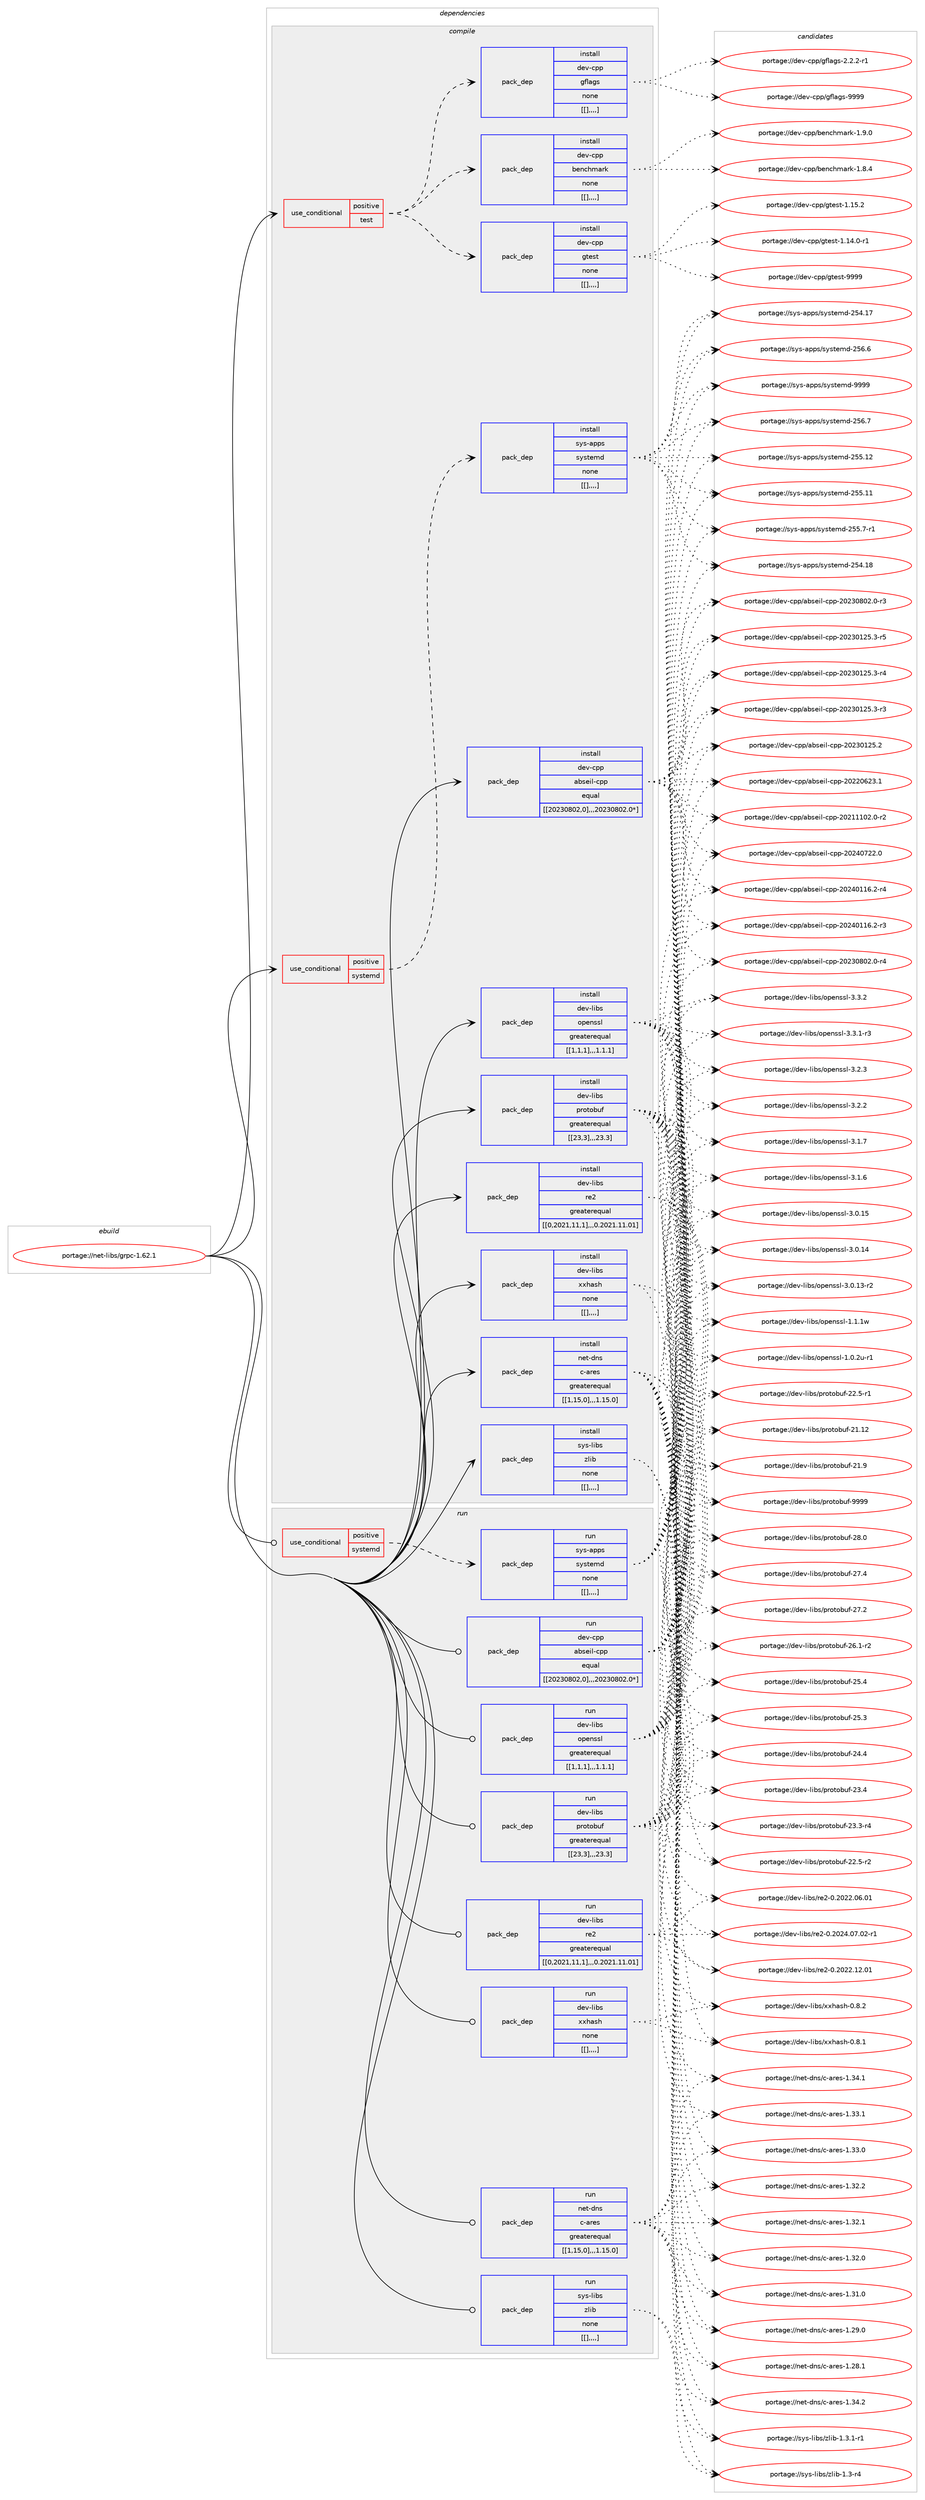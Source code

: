 digraph prolog {

# *************
# Graph options
# *************

newrank=true;
concentrate=true;
compound=true;
graph [rankdir=LR,fontname=Helvetica,fontsize=10,ranksep=1.5];#, ranksep=2.5, nodesep=0.2];
edge  [arrowhead=vee];
node  [fontname=Helvetica,fontsize=10];

# **********
# The ebuild
# **********

subgraph cluster_leftcol {
color=gray;
label=<<i>ebuild</i>>;
id [label="portage://net-libs/grpc-1.62.1", color=red, width=4, href="../net-libs/grpc-1.62.1.svg"];
}

# ****************
# The dependencies
# ****************

subgraph cluster_midcol {
color=gray;
label=<<i>dependencies</i>>;
subgraph cluster_compile {
fillcolor="#eeeeee";
style=filled;
label=<<i>compile</i>>;
subgraph cond100051 {
dependency382030 [label=<<TABLE BORDER="0" CELLBORDER="1" CELLSPACING="0" CELLPADDING="4"><TR><TD ROWSPAN="3" CELLPADDING="10">use_conditional</TD></TR><TR><TD>positive</TD></TR><TR><TD>systemd</TD></TR></TABLE>>, shape=none, color=red];
subgraph pack279031 {
dependency382044 [label=<<TABLE BORDER="0" CELLBORDER="1" CELLSPACING="0" CELLPADDING="4" WIDTH="220"><TR><TD ROWSPAN="6" CELLPADDING="30">pack_dep</TD></TR><TR><TD WIDTH="110">install</TD></TR><TR><TD>sys-apps</TD></TR><TR><TD>systemd</TD></TR><TR><TD>none</TD></TR><TR><TD>[[],,,,]</TD></TR></TABLE>>, shape=none, color=blue];
}
dependency382030:e -> dependency382044:w [weight=20,style="dashed",arrowhead="vee"];
}
id:e -> dependency382030:w [weight=20,style="solid",arrowhead="vee"];
subgraph cond100077 {
dependency382102 [label=<<TABLE BORDER="0" CELLBORDER="1" CELLSPACING="0" CELLPADDING="4"><TR><TD ROWSPAN="3" CELLPADDING="10">use_conditional</TD></TR><TR><TD>positive</TD></TR><TR><TD>test</TD></TR></TABLE>>, shape=none, color=red];
subgraph pack279079 {
dependency382118 [label=<<TABLE BORDER="0" CELLBORDER="1" CELLSPACING="0" CELLPADDING="4" WIDTH="220"><TR><TD ROWSPAN="6" CELLPADDING="30">pack_dep</TD></TR><TR><TD WIDTH="110">install</TD></TR><TR><TD>dev-cpp</TD></TR><TR><TD>benchmark</TD></TR><TR><TD>none</TD></TR><TR><TD>[[],,,,]</TD></TR></TABLE>>, shape=none, color=blue];
}
dependency382102:e -> dependency382118:w [weight=20,style="dashed",arrowhead="vee"];
subgraph pack279088 {
dependency382133 [label=<<TABLE BORDER="0" CELLBORDER="1" CELLSPACING="0" CELLPADDING="4" WIDTH="220"><TR><TD ROWSPAN="6" CELLPADDING="30">pack_dep</TD></TR><TR><TD WIDTH="110">install</TD></TR><TR><TD>dev-cpp</TD></TR><TR><TD>gflags</TD></TR><TR><TD>none</TD></TR><TR><TD>[[],,,,]</TD></TR></TABLE>>, shape=none, color=blue];
}
dependency382102:e -> dependency382133:w [weight=20,style="dashed",arrowhead="vee"];
subgraph pack279101 {
dependency382138 [label=<<TABLE BORDER="0" CELLBORDER="1" CELLSPACING="0" CELLPADDING="4" WIDTH="220"><TR><TD ROWSPAN="6" CELLPADDING="30">pack_dep</TD></TR><TR><TD WIDTH="110">install</TD></TR><TR><TD>dev-cpp</TD></TR><TR><TD>gtest</TD></TR><TR><TD>none</TD></TR><TR><TD>[[],,,,]</TD></TR></TABLE>>, shape=none, color=blue];
}
dependency382102:e -> dependency382138:w [weight=20,style="dashed",arrowhead="vee"];
}
id:e -> dependency382102:w [weight=20,style="solid",arrowhead="vee"];
subgraph pack279152 {
dependency382228 [label=<<TABLE BORDER="0" CELLBORDER="1" CELLSPACING="0" CELLPADDING="4" WIDTH="220"><TR><TD ROWSPAN="6" CELLPADDING="30">pack_dep</TD></TR><TR><TD WIDTH="110">install</TD></TR><TR><TD>dev-cpp</TD></TR><TR><TD>abseil-cpp</TD></TR><TR><TD>equal</TD></TR><TR><TD>[[20230802,0],,,20230802.0*]</TD></TR></TABLE>>, shape=none, color=blue];
}
id:e -> dependency382228:w [weight=20,style="solid",arrowhead="vee"];
subgraph pack279169 {
dependency382258 [label=<<TABLE BORDER="0" CELLBORDER="1" CELLSPACING="0" CELLPADDING="4" WIDTH="220"><TR><TD ROWSPAN="6" CELLPADDING="30">pack_dep</TD></TR><TR><TD WIDTH="110">install</TD></TR><TR><TD>dev-libs</TD></TR><TR><TD>openssl</TD></TR><TR><TD>greaterequal</TD></TR><TR><TD>[[1,1,1],,,1.1.1]</TD></TR></TABLE>>, shape=none, color=blue];
}
id:e -> dependency382258:w [weight=20,style="solid",arrowhead="vee"];
subgraph pack279206 {
dependency382275 [label=<<TABLE BORDER="0" CELLBORDER="1" CELLSPACING="0" CELLPADDING="4" WIDTH="220"><TR><TD ROWSPAN="6" CELLPADDING="30">pack_dep</TD></TR><TR><TD WIDTH="110">install</TD></TR><TR><TD>dev-libs</TD></TR><TR><TD>protobuf</TD></TR><TR><TD>greaterequal</TD></TR><TR><TD>[[23,3],,,23.3]</TD></TR></TABLE>>, shape=none, color=blue];
}
id:e -> dependency382275:w [weight=20,style="solid",arrowhead="vee"];
subgraph pack279218 {
dependency382314 [label=<<TABLE BORDER="0" CELLBORDER="1" CELLSPACING="0" CELLPADDING="4" WIDTH="220"><TR><TD ROWSPAN="6" CELLPADDING="30">pack_dep</TD></TR><TR><TD WIDTH="110">install</TD></TR><TR><TD>dev-libs</TD></TR><TR><TD>re2</TD></TR><TR><TD>greaterequal</TD></TR><TR><TD>[[0,2021,11,1],,,0.2021.11.01]</TD></TR></TABLE>>, shape=none, color=blue];
}
id:e -> dependency382314:w [weight=20,style="solid",arrowhead="vee"];
subgraph pack279248 {
dependency382351 [label=<<TABLE BORDER="0" CELLBORDER="1" CELLSPACING="0" CELLPADDING="4" WIDTH="220"><TR><TD ROWSPAN="6" CELLPADDING="30">pack_dep</TD></TR><TR><TD WIDTH="110">install</TD></TR><TR><TD>dev-libs</TD></TR><TR><TD>xxhash</TD></TR><TR><TD>none</TD></TR><TR><TD>[[],,,,]</TD></TR></TABLE>>, shape=none, color=blue];
}
id:e -> dependency382351:w [weight=20,style="solid",arrowhead="vee"];
subgraph pack279261 {
dependency382354 [label=<<TABLE BORDER="0" CELLBORDER="1" CELLSPACING="0" CELLPADDING="4" WIDTH="220"><TR><TD ROWSPAN="6" CELLPADDING="30">pack_dep</TD></TR><TR><TD WIDTH="110">install</TD></TR><TR><TD>net-dns</TD></TR><TR><TD>c-ares</TD></TR><TR><TD>greaterequal</TD></TR><TR><TD>[[1,15,0],,,1.15.0]</TD></TR></TABLE>>, shape=none, color=blue];
}
id:e -> dependency382354:w [weight=20,style="solid",arrowhead="vee"];
subgraph pack279274 {
dependency382392 [label=<<TABLE BORDER="0" CELLBORDER="1" CELLSPACING="0" CELLPADDING="4" WIDTH="220"><TR><TD ROWSPAN="6" CELLPADDING="30">pack_dep</TD></TR><TR><TD WIDTH="110">install</TD></TR><TR><TD>sys-libs</TD></TR><TR><TD>zlib</TD></TR><TR><TD>none</TD></TR><TR><TD>[[],,,,]</TD></TR></TABLE>>, shape=none, color=blue];
}
id:e -> dependency382392:w [weight=20,style="solid",arrowhead="vee"];
}
subgraph cluster_compileandrun {
fillcolor="#eeeeee";
style=filled;
label=<<i>compile and run</i>>;
}
subgraph cluster_run {
fillcolor="#eeeeee";
style=filled;
label=<<i>run</i>>;
subgraph cond100184 {
dependency382447 [label=<<TABLE BORDER="0" CELLBORDER="1" CELLSPACING="0" CELLPADDING="4"><TR><TD ROWSPAN="3" CELLPADDING="10">use_conditional</TD></TR><TR><TD>positive</TD></TR><TR><TD>systemd</TD></TR></TABLE>>, shape=none, color=red];
subgraph pack279339 {
dependency382481 [label=<<TABLE BORDER="0" CELLBORDER="1" CELLSPACING="0" CELLPADDING="4" WIDTH="220"><TR><TD ROWSPAN="6" CELLPADDING="30">pack_dep</TD></TR><TR><TD WIDTH="110">run</TD></TR><TR><TD>sys-apps</TD></TR><TR><TD>systemd</TD></TR><TR><TD>none</TD></TR><TR><TD>[[],,,,]</TD></TR></TABLE>>, shape=none, color=blue];
}
dependency382447:e -> dependency382481:w [weight=20,style="dashed",arrowhead="vee"];
}
id:e -> dependency382447:w [weight=20,style="solid",arrowhead="odot"];
subgraph pack279379 {
dependency382515 [label=<<TABLE BORDER="0" CELLBORDER="1" CELLSPACING="0" CELLPADDING="4" WIDTH="220"><TR><TD ROWSPAN="6" CELLPADDING="30">pack_dep</TD></TR><TR><TD WIDTH="110">run</TD></TR><TR><TD>dev-cpp</TD></TR><TR><TD>abseil-cpp</TD></TR><TR><TD>equal</TD></TR><TR><TD>[[20230802,0],,,20230802.0*]</TD></TR></TABLE>>, shape=none, color=blue];
}
id:e -> dependency382515:w [weight=20,style="solid",arrowhead="odot"];
subgraph pack279431 {
dependency382617 [label=<<TABLE BORDER="0" CELLBORDER="1" CELLSPACING="0" CELLPADDING="4" WIDTH="220"><TR><TD ROWSPAN="6" CELLPADDING="30">pack_dep</TD></TR><TR><TD WIDTH="110">run</TD></TR><TR><TD>dev-libs</TD></TR><TR><TD>openssl</TD></TR><TR><TD>greaterequal</TD></TR><TR><TD>[[1,1,1],,,1.1.1]</TD></TR></TABLE>>, shape=none, color=blue];
}
id:e -> dependency382617:w [weight=20,style="solid",arrowhead="odot"];
subgraph pack279465 {
dependency382649 [label=<<TABLE BORDER="0" CELLBORDER="1" CELLSPACING="0" CELLPADDING="4" WIDTH="220"><TR><TD ROWSPAN="6" CELLPADDING="30">pack_dep</TD></TR><TR><TD WIDTH="110">run</TD></TR><TR><TD>dev-libs</TD></TR><TR><TD>protobuf</TD></TR><TR><TD>greaterequal</TD></TR><TR><TD>[[23,3],,,23.3]</TD></TR></TABLE>>, shape=none, color=blue];
}
id:e -> dependency382649:w [weight=20,style="solid",arrowhead="odot"];
subgraph pack279483 {
dependency382685 [label=<<TABLE BORDER="0" CELLBORDER="1" CELLSPACING="0" CELLPADDING="4" WIDTH="220"><TR><TD ROWSPAN="6" CELLPADDING="30">pack_dep</TD></TR><TR><TD WIDTH="110">run</TD></TR><TR><TD>dev-libs</TD></TR><TR><TD>re2</TD></TR><TR><TD>greaterequal</TD></TR><TR><TD>[[0,2021,11,1],,,0.2021.11.01]</TD></TR></TABLE>>, shape=none, color=blue];
}
id:e -> dependency382685:w [weight=20,style="solid",arrowhead="odot"];
subgraph pack279510 {
dependency382732 [label=<<TABLE BORDER="0" CELLBORDER="1" CELLSPACING="0" CELLPADDING="4" WIDTH="220"><TR><TD ROWSPAN="6" CELLPADDING="30">pack_dep</TD></TR><TR><TD WIDTH="110">run</TD></TR><TR><TD>dev-libs</TD></TR><TR><TD>xxhash</TD></TR><TR><TD>none</TD></TR><TR><TD>[[],,,,]</TD></TR></TABLE>>, shape=none, color=blue];
}
id:e -> dependency382732:w [weight=20,style="solid",arrowhead="odot"];
subgraph pack279521 {
dependency382736 [label=<<TABLE BORDER="0" CELLBORDER="1" CELLSPACING="0" CELLPADDING="4" WIDTH="220"><TR><TD ROWSPAN="6" CELLPADDING="30">pack_dep</TD></TR><TR><TD WIDTH="110">run</TD></TR><TR><TD>net-dns</TD></TR><TR><TD>c-ares</TD></TR><TR><TD>greaterequal</TD></TR><TR><TD>[[1,15,0],,,1.15.0]</TD></TR></TABLE>>, shape=none, color=blue];
}
id:e -> dependency382736:w [weight=20,style="solid",arrowhead="odot"];
subgraph pack279524 {
dependency382750 [label=<<TABLE BORDER="0" CELLBORDER="1" CELLSPACING="0" CELLPADDING="4" WIDTH="220"><TR><TD ROWSPAN="6" CELLPADDING="30">pack_dep</TD></TR><TR><TD WIDTH="110">run</TD></TR><TR><TD>sys-libs</TD></TR><TR><TD>zlib</TD></TR><TR><TD>none</TD></TR><TR><TD>[[],,,,]</TD></TR></TABLE>>, shape=none, color=blue];
}
id:e -> dependency382750:w [weight=20,style="solid",arrowhead="odot"];
}
}

# **************
# The candidates
# **************

subgraph cluster_choices {
rank=same;
color=gray;
label=<<i>candidates</i>>;

subgraph choice278276 {
color=black;
nodesep=1;
choice1151211154597112112115471151211151161011091004557575757 [label="portage://sys-apps/systemd-9999", color=red, width=4,href="../sys-apps/systemd-9999.svg"];
choice115121115459711211211547115121115116101109100455053544655 [label="portage://sys-apps/systemd-256.7", color=red, width=4,href="../sys-apps/systemd-256.7.svg"];
choice115121115459711211211547115121115116101109100455053544654 [label="portage://sys-apps/systemd-256.6", color=red, width=4,href="../sys-apps/systemd-256.6.svg"];
choice11512111545971121121154711512111511610110910045505353464950 [label="portage://sys-apps/systemd-255.12", color=red, width=4,href="../sys-apps/systemd-255.12.svg"];
choice11512111545971121121154711512111511610110910045505353464949 [label="portage://sys-apps/systemd-255.11", color=red, width=4,href="../sys-apps/systemd-255.11.svg"];
choice1151211154597112112115471151211151161011091004550535346554511449 [label="portage://sys-apps/systemd-255.7-r1", color=red, width=4,href="../sys-apps/systemd-255.7-r1.svg"];
choice11512111545971121121154711512111511610110910045505352464956 [label="portage://sys-apps/systemd-254.18", color=red, width=4,href="../sys-apps/systemd-254.18.svg"];
choice11512111545971121121154711512111511610110910045505352464955 [label="portage://sys-apps/systemd-254.17", color=red, width=4,href="../sys-apps/systemd-254.17.svg"];
dependency382044:e -> choice1151211154597112112115471151211151161011091004557575757:w [style=dotted,weight="100"];
dependency382044:e -> choice115121115459711211211547115121115116101109100455053544655:w [style=dotted,weight="100"];
dependency382044:e -> choice115121115459711211211547115121115116101109100455053544654:w [style=dotted,weight="100"];
dependency382044:e -> choice11512111545971121121154711512111511610110910045505353464950:w [style=dotted,weight="100"];
dependency382044:e -> choice11512111545971121121154711512111511610110910045505353464949:w [style=dotted,weight="100"];
dependency382044:e -> choice1151211154597112112115471151211151161011091004550535346554511449:w [style=dotted,weight="100"];
dependency382044:e -> choice11512111545971121121154711512111511610110910045505352464956:w [style=dotted,weight="100"];
dependency382044:e -> choice11512111545971121121154711512111511610110910045505352464955:w [style=dotted,weight="100"];
}
subgraph choice278289 {
color=black;
nodesep=1;
choice100101118459911211247981011109910410997114107454946574648 [label="portage://dev-cpp/benchmark-1.9.0", color=red, width=4,href="../dev-cpp/benchmark-1.9.0.svg"];
choice100101118459911211247981011109910410997114107454946564652 [label="portage://dev-cpp/benchmark-1.8.4", color=red, width=4,href="../dev-cpp/benchmark-1.8.4.svg"];
dependency382118:e -> choice100101118459911211247981011109910410997114107454946574648:w [style=dotted,weight="100"];
dependency382118:e -> choice100101118459911211247981011109910410997114107454946564652:w [style=dotted,weight="100"];
}
subgraph choice278346 {
color=black;
nodesep=1;
choice100101118459911211247103102108971031154557575757 [label="portage://dev-cpp/gflags-9999", color=red, width=4,href="../dev-cpp/gflags-9999.svg"];
choice100101118459911211247103102108971031154550465046504511449 [label="portage://dev-cpp/gflags-2.2.2-r1", color=red, width=4,href="../dev-cpp/gflags-2.2.2-r1.svg"];
dependency382133:e -> choice100101118459911211247103102108971031154557575757:w [style=dotted,weight="100"];
dependency382133:e -> choice100101118459911211247103102108971031154550465046504511449:w [style=dotted,weight="100"];
}
subgraph choice278365 {
color=black;
nodesep=1;
choice1001011184599112112471031161011151164557575757 [label="portage://dev-cpp/gtest-9999", color=red, width=4,href="../dev-cpp/gtest-9999.svg"];
choice10010111845991121124710311610111511645494649534650 [label="portage://dev-cpp/gtest-1.15.2", color=red, width=4,href="../dev-cpp/gtest-1.15.2.svg"];
choice100101118459911211247103116101115116454946495246484511449 [label="portage://dev-cpp/gtest-1.14.0-r1", color=red, width=4,href="../dev-cpp/gtest-1.14.0-r1.svg"];
dependency382138:e -> choice1001011184599112112471031161011151164557575757:w [style=dotted,weight="100"];
dependency382138:e -> choice10010111845991121124710311610111511645494649534650:w [style=dotted,weight="100"];
dependency382138:e -> choice100101118459911211247103116101115116454946495246484511449:w [style=dotted,weight="100"];
}
subgraph choice278393 {
color=black;
nodesep=1;
choice100101118459911211247979811510110510845991121124550485052485550504648 [label="portage://dev-cpp/abseil-cpp-20240722.0", color=red, width=4,href="../dev-cpp/abseil-cpp-20240722.0.svg"];
choice1001011184599112112479798115101105108459911211245504850524849495446504511452 [label="portage://dev-cpp/abseil-cpp-20240116.2-r4", color=red, width=4,href="../dev-cpp/abseil-cpp-20240116.2-r4.svg"];
choice1001011184599112112479798115101105108459911211245504850524849495446504511451 [label="portage://dev-cpp/abseil-cpp-20240116.2-r3", color=red, width=4,href="../dev-cpp/abseil-cpp-20240116.2-r3.svg"];
choice1001011184599112112479798115101105108459911211245504850514856485046484511452 [label="portage://dev-cpp/abseil-cpp-20230802.0-r4", color=red, width=4,href="../dev-cpp/abseil-cpp-20230802.0-r4.svg"];
choice1001011184599112112479798115101105108459911211245504850514856485046484511451 [label="portage://dev-cpp/abseil-cpp-20230802.0-r3", color=red, width=4,href="../dev-cpp/abseil-cpp-20230802.0-r3.svg"];
choice1001011184599112112479798115101105108459911211245504850514849505346514511453 [label="portage://dev-cpp/abseil-cpp-20230125.3-r5", color=red, width=4,href="../dev-cpp/abseil-cpp-20230125.3-r5.svg"];
choice1001011184599112112479798115101105108459911211245504850514849505346514511452 [label="portage://dev-cpp/abseil-cpp-20230125.3-r4", color=red, width=4,href="../dev-cpp/abseil-cpp-20230125.3-r4.svg"];
choice1001011184599112112479798115101105108459911211245504850514849505346514511451 [label="portage://dev-cpp/abseil-cpp-20230125.3-r3", color=red, width=4,href="../dev-cpp/abseil-cpp-20230125.3-r3.svg"];
choice100101118459911211247979811510110510845991121124550485051484950534650 [label="portage://dev-cpp/abseil-cpp-20230125.2", color=red, width=4,href="../dev-cpp/abseil-cpp-20230125.2.svg"];
choice100101118459911211247979811510110510845991121124550485050485450514649 [label="portage://dev-cpp/abseil-cpp-20220623.1", color=red, width=4,href="../dev-cpp/abseil-cpp-20220623.1.svg"];
choice1001011184599112112479798115101105108459911211245504850494949485046484511450 [label="portage://dev-cpp/abseil-cpp-20211102.0-r2", color=red, width=4,href="../dev-cpp/abseil-cpp-20211102.0-r2.svg"];
dependency382228:e -> choice100101118459911211247979811510110510845991121124550485052485550504648:w [style=dotted,weight="100"];
dependency382228:e -> choice1001011184599112112479798115101105108459911211245504850524849495446504511452:w [style=dotted,weight="100"];
dependency382228:e -> choice1001011184599112112479798115101105108459911211245504850524849495446504511451:w [style=dotted,weight="100"];
dependency382228:e -> choice1001011184599112112479798115101105108459911211245504850514856485046484511452:w [style=dotted,weight="100"];
dependency382228:e -> choice1001011184599112112479798115101105108459911211245504850514856485046484511451:w [style=dotted,weight="100"];
dependency382228:e -> choice1001011184599112112479798115101105108459911211245504850514849505346514511453:w [style=dotted,weight="100"];
dependency382228:e -> choice1001011184599112112479798115101105108459911211245504850514849505346514511452:w [style=dotted,weight="100"];
dependency382228:e -> choice1001011184599112112479798115101105108459911211245504850514849505346514511451:w [style=dotted,weight="100"];
dependency382228:e -> choice100101118459911211247979811510110510845991121124550485051484950534650:w [style=dotted,weight="100"];
dependency382228:e -> choice100101118459911211247979811510110510845991121124550485050485450514649:w [style=dotted,weight="100"];
dependency382228:e -> choice1001011184599112112479798115101105108459911211245504850494949485046484511450:w [style=dotted,weight="100"];
}
subgraph choice278412 {
color=black;
nodesep=1;
choice100101118451081059811547111112101110115115108455146514650 [label="portage://dev-libs/openssl-3.3.2", color=red, width=4,href="../dev-libs/openssl-3.3.2.svg"];
choice1001011184510810598115471111121011101151151084551465146494511451 [label="portage://dev-libs/openssl-3.3.1-r3", color=red, width=4,href="../dev-libs/openssl-3.3.1-r3.svg"];
choice100101118451081059811547111112101110115115108455146504651 [label="portage://dev-libs/openssl-3.2.3", color=red, width=4,href="../dev-libs/openssl-3.2.3.svg"];
choice100101118451081059811547111112101110115115108455146504650 [label="portage://dev-libs/openssl-3.2.2", color=red, width=4,href="../dev-libs/openssl-3.2.2.svg"];
choice100101118451081059811547111112101110115115108455146494655 [label="portage://dev-libs/openssl-3.1.7", color=red, width=4,href="../dev-libs/openssl-3.1.7.svg"];
choice100101118451081059811547111112101110115115108455146494654 [label="portage://dev-libs/openssl-3.1.6", color=red, width=4,href="../dev-libs/openssl-3.1.6.svg"];
choice10010111845108105981154711111210111011511510845514648464953 [label="portage://dev-libs/openssl-3.0.15", color=red, width=4,href="../dev-libs/openssl-3.0.15.svg"];
choice10010111845108105981154711111210111011511510845514648464952 [label="portage://dev-libs/openssl-3.0.14", color=red, width=4,href="../dev-libs/openssl-3.0.14.svg"];
choice100101118451081059811547111112101110115115108455146484649514511450 [label="portage://dev-libs/openssl-3.0.13-r2", color=red, width=4,href="../dev-libs/openssl-3.0.13-r2.svg"];
choice100101118451081059811547111112101110115115108454946494649119 [label="portage://dev-libs/openssl-1.1.1w", color=red, width=4,href="../dev-libs/openssl-1.1.1w.svg"];
choice1001011184510810598115471111121011101151151084549464846501174511449 [label="portage://dev-libs/openssl-1.0.2u-r1", color=red, width=4,href="../dev-libs/openssl-1.0.2u-r1.svg"];
dependency382258:e -> choice100101118451081059811547111112101110115115108455146514650:w [style=dotted,weight="100"];
dependency382258:e -> choice1001011184510810598115471111121011101151151084551465146494511451:w [style=dotted,weight="100"];
dependency382258:e -> choice100101118451081059811547111112101110115115108455146504651:w [style=dotted,weight="100"];
dependency382258:e -> choice100101118451081059811547111112101110115115108455146504650:w [style=dotted,weight="100"];
dependency382258:e -> choice100101118451081059811547111112101110115115108455146494655:w [style=dotted,weight="100"];
dependency382258:e -> choice100101118451081059811547111112101110115115108455146494654:w [style=dotted,weight="100"];
dependency382258:e -> choice10010111845108105981154711111210111011511510845514648464953:w [style=dotted,weight="100"];
dependency382258:e -> choice10010111845108105981154711111210111011511510845514648464952:w [style=dotted,weight="100"];
dependency382258:e -> choice100101118451081059811547111112101110115115108455146484649514511450:w [style=dotted,weight="100"];
dependency382258:e -> choice100101118451081059811547111112101110115115108454946494649119:w [style=dotted,weight="100"];
dependency382258:e -> choice1001011184510810598115471111121011101151151084549464846501174511449:w [style=dotted,weight="100"];
}
subgraph choice278495 {
color=black;
nodesep=1;
choice100101118451081059811547112114111116111981171024557575757 [label="portage://dev-libs/protobuf-9999", color=red, width=4,href="../dev-libs/protobuf-9999.svg"];
choice100101118451081059811547112114111116111981171024550564648 [label="portage://dev-libs/protobuf-28.0", color=red, width=4,href="../dev-libs/protobuf-28.0.svg"];
choice100101118451081059811547112114111116111981171024550554652 [label="portage://dev-libs/protobuf-27.4", color=red, width=4,href="../dev-libs/protobuf-27.4.svg"];
choice100101118451081059811547112114111116111981171024550554650 [label="portage://dev-libs/protobuf-27.2", color=red, width=4,href="../dev-libs/protobuf-27.2.svg"];
choice1001011184510810598115471121141111161119811710245505446494511450 [label="portage://dev-libs/protobuf-26.1-r2", color=red, width=4,href="../dev-libs/protobuf-26.1-r2.svg"];
choice100101118451081059811547112114111116111981171024550534652 [label="portage://dev-libs/protobuf-25.4", color=red, width=4,href="../dev-libs/protobuf-25.4.svg"];
choice100101118451081059811547112114111116111981171024550534651 [label="portage://dev-libs/protobuf-25.3", color=red, width=4,href="../dev-libs/protobuf-25.3.svg"];
choice100101118451081059811547112114111116111981171024550524652 [label="portage://dev-libs/protobuf-24.4", color=red, width=4,href="../dev-libs/protobuf-24.4.svg"];
choice100101118451081059811547112114111116111981171024550514652 [label="portage://dev-libs/protobuf-23.4", color=red, width=4,href="../dev-libs/protobuf-23.4.svg"];
choice1001011184510810598115471121141111161119811710245505146514511452 [label="portage://dev-libs/protobuf-23.3-r4", color=red, width=4,href="../dev-libs/protobuf-23.3-r4.svg"];
choice1001011184510810598115471121141111161119811710245505046534511450 [label="portage://dev-libs/protobuf-22.5-r2", color=red, width=4,href="../dev-libs/protobuf-22.5-r2.svg"];
choice1001011184510810598115471121141111161119811710245505046534511449 [label="portage://dev-libs/protobuf-22.5-r1", color=red, width=4,href="../dev-libs/protobuf-22.5-r1.svg"];
choice10010111845108105981154711211411111611198117102455049464950 [label="portage://dev-libs/protobuf-21.12", color=red, width=4,href="../dev-libs/protobuf-21.12.svg"];
choice100101118451081059811547112114111116111981171024550494657 [label="portage://dev-libs/protobuf-21.9", color=red, width=4,href="../dev-libs/protobuf-21.9.svg"];
dependency382275:e -> choice100101118451081059811547112114111116111981171024557575757:w [style=dotted,weight="100"];
dependency382275:e -> choice100101118451081059811547112114111116111981171024550564648:w [style=dotted,weight="100"];
dependency382275:e -> choice100101118451081059811547112114111116111981171024550554652:w [style=dotted,weight="100"];
dependency382275:e -> choice100101118451081059811547112114111116111981171024550554650:w [style=dotted,weight="100"];
dependency382275:e -> choice1001011184510810598115471121141111161119811710245505446494511450:w [style=dotted,weight="100"];
dependency382275:e -> choice100101118451081059811547112114111116111981171024550534652:w [style=dotted,weight="100"];
dependency382275:e -> choice100101118451081059811547112114111116111981171024550534651:w [style=dotted,weight="100"];
dependency382275:e -> choice100101118451081059811547112114111116111981171024550524652:w [style=dotted,weight="100"];
dependency382275:e -> choice100101118451081059811547112114111116111981171024550514652:w [style=dotted,weight="100"];
dependency382275:e -> choice1001011184510810598115471121141111161119811710245505146514511452:w [style=dotted,weight="100"];
dependency382275:e -> choice1001011184510810598115471121141111161119811710245505046534511450:w [style=dotted,weight="100"];
dependency382275:e -> choice1001011184510810598115471121141111161119811710245505046534511449:w [style=dotted,weight="100"];
dependency382275:e -> choice10010111845108105981154711211411111611198117102455049464950:w [style=dotted,weight="100"];
dependency382275:e -> choice100101118451081059811547112114111116111981171024550494657:w [style=dotted,weight="100"];
}
subgraph choice278506 {
color=black;
nodesep=1;
choice10010111845108105981154711410150454846504850524648554648504511449 [label="portage://dev-libs/re2-0.2024.07.02-r1", color=red, width=4,href="../dev-libs/re2-0.2024.07.02-r1.svg"];
choice1001011184510810598115471141015045484650485050464950464849 [label="portage://dev-libs/re2-0.2022.12.01", color=red, width=4,href="../dev-libs/re2-0.2022.12.01.svg"];
choice1001011184510810598115471141015045484650485050464854464849 [label="portage://dev-libs/re2-0.2022.06.01", color=red, width=4,href="../dev-libs/re2-0.2022.06.01.svg"];
dependency382314:e -> choice10010111845108105981154711410150454846504850524648554648504511449:w [style=dotted,weight="100"];
dependency382314:e -> choice1001011184510810598115471141015045484650485050464950464849:w [style=dotted,weight="100"];
dependency382314:e -> choice1001011184510810598115471141015045484650485050464854464849:w [style=dotted,weight="100"];
}
subgraph choice278512 {
color=black;
nodesep=1;
choice10010111845108105981154712012010497115104454846564650 [label="portage://dev-libs/xxhash-0.8.2", color=red, width=4,href="../dev-libs/xxhash-0.8.2.svg"];
choice10010111845108105981154712012010497115104454846564649 [label="portage://dev-libs/xxhash-0.8.1", color=red, width=4,href="../dev-libs/xxhash-0.8.1.svg"];
dependency382351:e -> choice10010111845108105981154712012010497115104454846564650:w [style=dotted,weight="100"];
dependency382351:e -> choice10010111845108105981154712012010497115104454846564649:w [style=dotted,weight="100"];
}
subgraph choice278535 {
color=black;
nodesep=1;
choice110101116451001101154799459711410111545494651524650 [label="portage://net-dns/c-ares-1.34.2", color=red, width=4,href="../net-dns/c-ares-1.34.2.svg"];
choice110101116451001101154799459711410111545494651524649 [label="portage://net-dns/c-ares-1.34.1", color=red, width=4,href="../net-dns/c-ares-1.34.1.svg"];
choice110101116451001101154799459711410111545494651514649 [label="portage://net-dns/c-ares-1.33.1", color=red, width=4,href="../net-dns/c-ares-1.33.1.svg"];
choice110101116451001101154799459711410111545494651514648 [label="portage://net-dns/c-ares-1.33.0", color=red, width=4,href="../net-dns/c-ares-1.33.0.svg"];
choice110101116451001101154799459711410111545494651504650 [label="portage://net-dns/c-ares-1.32.2", color=red, width=4,href="../net-dns/c-ares-1.32.2.svg"];
choice110101116451001101154799459711410111545494651504649 [label="portage://net-dns/c-ares-1.32.1", color=red, width=4,href="../net-dns/c-ares-1.32.1.svg"];
choice110101116451001101154799459711410111545494651504648 [label="portage://net-dns/c-ares-1.32.0", color=red, width=4,href="../net-dns/c-ares-1.32.0.svg"];
choice110101116451001101154799459711410111545494651494648 [label="portage://net-dns/c-ares-1.31.0", color=red, width=4,href="../net-dns/c-ares-1.31.0.svg"];
choice110101116451001101154799459711410111545494650574648 [label="portage://net-dns/c-ares-1.29.0", color=red, width=4,href="../net-dns/c-ares-1.29.0.svg"];
choice110101116451001101154799459711410111545494650564649 [label="portage://net-dns/c-ares-1.28.1", color=red, width=4,href="../net-dns/c-ares-1.28.1.svg"];
dependency382354:e -> choice110101116451001101154799459711410111545494651524650:w [style=dotted,weight="100"];
dependency382354:e -> choice110101116451001101154799459711410111545494651524649:w [style=dotted,weight="100"];
dependency382354:e -> choice110101116451001101154799459711410111545494651514649:w [style=dotted,weight="100"];
dependency382354:e -> choice110101116451001101154799459711410111545494651514648:w [style=dotted,weight="100"];
dependency382354:e -> choice110101116451001101154799459711410111545494651504650:w [style=dotted,weight="100"];
dependency382354:e -> choice110101116451001101154799459711410111545494651504649:w [style=dotted,weight="100"];
dependency382354:e -> choice110101116451001101154799459711410111545494651504648:w [style=dotted,weight="100"];
dependency382354:e -> choice110101116451001101154799459711410111545494651494648:w [style=dotted,weight="100"];
dependency382354:e -> choice110101116451001101154799459711410111545494650574648:w [style=dotted,weight="100"];
dependency382354:e -> choice110101116451001101154799459711410111545494650564649:w [style=dotted,weight="100"];
}
subgraph choice278580 {
color=black;
nodesep=1;
choice115121115451081059811547122108105984549465146494511449 [label="portage://sys-libs/zlib-1.3.1-r1", color=red, width=4,href="../sys-libs/zlib-1.3.1-r1.svg"];
choice11512111545108105981154712210810598454946514511452 [label="portage://sys-libs/zlib-1.3-r4", color=red, width=4,href="../sys-libs/zlib-1.3-r4.svg"];
dependency382392:e -> choice115121115451081059811547122108105984549465146494511449:w [style=dotted,weight="100"];
dependency382392:e -> choice11512111545108105981154712210810598454946514511452:w [style=dotted,weight="100"];
}
subgraph choice278584 {
color=black;
nodesep=1;
choice1151211154597112112115471151211151161011091004557575757 [label="portage://sys-apps/systemd-9999", color=red, width=4,href="../sys-apps/systemd-9999.svg"];
choice115121115459711211211547115121115116101109100455053544655 [label="portage://sys-apps/systemd-256.7", color=red, width=4,href="../sys-apps/systemd-256.7.svg"];
choice115121115459711211211547115121115116101109100455053544654 [label="portage://sys-apps/systemd-256.6", color=red, width=4,href="../sys-apps/systemd-256.6.svg"];
choice11512111545971121121154711512111511610110910045505353464950 [label="portage://sys-apps/systemd-255.12", color=red, width=4,href="../sys-apps/systemd-255.12.svg"];
choice11512111545971121121154711512111511610110910045505353464949 [label="portage://sys-apps/systemd-255.11", color=red, width=4,href="../sys-apps/systemd-255.11.svg"];
choice1151211154597112112115471151211151161011091004550535346554511449 [label="portage://sys-apps/systemd-255.7-r1", color=red, width=4,href="../sys-apps/systemd-255.7-r1.svg"];
choice11512111545971121121154711512111511610110910045505352464956 [label="portage://sys-apps/systemd-254.18", color=red, width=4,href="../sys-apps/systemd-254.18.svg"];
choice11512111545971121121154711512111511610110910045505352464955 [label="portage://sys-apps/systemd-254.17", color=red, width=4,href="../sys-apps/systemd-254.17.svg"];
dependency382481:e -> choice1151211154597112112115471151211151161011091004557575757:w [style=dotted,weight="100"];
dependency382481:e -> choice115121115459711211211547115121115116101109100455053544655:w [style=dotted,weight="100"];
dependency382481:e -> choice115121115459711211211547115121115116101109100455053544654:w [style=dotted,weight="100"];
dependency382481:e -> choice11512111545971121121154711512111511610110910045505353464950:w [style=dotted,weight="100"];
dependency382481:e -> choice11512111545971121121154711512111511610110910045505353464949:w [style=dotted,weight="100"];
dependency382481:e -> choice1151211154597112112115471151211151161011091004550535346554511449:w [style=dotted,weight="100"];
dependency382481:e -> choice11512111545971121121154711512111511610110910045505352464956:w [style=dotted,weight="100"];
dependency382481:e -> choice11512111545971121121154711512111511610110910045505352464955:w [style=dotted,weight="100"];
}
subgraph choice278595 {
color=black;
nodesep=1;
choice100101118459911211247979811510110510845991121124550485052485550504648 [label="portage://dev-cpp/abseil-cpp-20240722.0", color=red, width=4,href="../dev-cpp/abseil-cpp-20240722.0.svg"];
choice1001011184599112112479798115101105108459911211245504850524849495446504511452 [label="portage://dev-cpp/abseil-cpp-20240116.2-r4", color=red, width=4,href="../dev-cpp/abseil-cpp-20240116.2-r4.svg"];
choice1001011184599112112479798115101105108459911211245504850524849495446504511451 [label="portage://dev-cpp/abseil-cpp-20240116.2-r3", color=red, width=4,href="../dev-cpp/abseil-cpp-20240116.2-r3.svg"];
choice1001011184599112112479798115101105108459911211245504850514856485046484511452 [label="portage://dev-cpp/abseil-cpp-20230802.0-r4", color=red, width=4,href="../dev-cpp/abseil-cpp-20230802.0-r4.svg"];
choice1001011184599112112479798115101105108459911211245504850514856485046484511451 [label="portage://dev-cpp/abseil-cpp-20230802.0-r3", color=red, width=4,href="../dev-cpp/abseil-cpp-20230802.0-r3.svg"];
choice1001011184599112112479798115101105108459911211245504850514849505346514511453 [label="portage://dev-cpp/abseil-cpp-20230125.3-r5", color=red, width=4,href="../dev-cpp/abseil-cpp-20230125.3-r5.svg"];
choice1001011184599112112479798115101105108459911211245504850514849505346514511452 [label="portage://dev-cpp/abseil-cpp-20230125.3-r4", color=red, width=4,href="../dev-cpp/abseil-cpp-20230125.3-r4.svg"];
choice1001011184599112112479798115101105108459911211245504850514849505346514511451 [label="portage://dev-cpp/abseil-cpp-20230125.3-r3", color=red, width=4,href="../dev-cpp/abseil-cpp-20230125.3-r3.svg"];
choice100101118459911211247979811510110510845991121124550485051484950534650 [label="portage://dev-cpp/abseil-cpp-20230125.2", color=red, width=4,href="../dev-cpp/abseil-cpp-20230125.2.svg"];
choice100101118459911211247979811510110510845991121124550485050485450514649 [label="portage://dev-cpp/abseil-cpp-20220623.1", color=red, width=4,href="../dev-cpp/abseil-cpp-20220623.1.svg"];
choice1001011184599112112479798115101105108459911211245504850494949485046484511450 [label="portage://dev-cpp/abseil-cpp-20211102.0-r2", color=red, width=4,href="../dev-cpp/abseil-cpp-20211102.0-r2.svg"];
dependency382515:e -> choice100101118459911211247979811510110510845991121124550485052485550504648:w [style=dotted,weight="100"];
dependency382515:e -> choice1001011184599112112479798115101105108459911211245504850524849495446504511452:w [style=dotted,weight="100"];
dependency382515:e -> choice1001011184599112112479798115101105108459911211245504850524849495446504511451:w [style=dotted,weight="100"];
dependency382515:e -> choice1001011184599112112479798115101105108459911211245504850514856485046484511452:w [style=dotted,weight="100"];
dependency382515:e -> choice1001011184599112112479798115101105108459911211245504850514856485046484511451:w [style=dotted,weight="100"];
dependency382515:e -> choice1001011184599112112479798115101105108459911211245504850514849505346514511453:w [style=dotted,weight="100"];
dependency382515:e -> choice1001011184599112112479798115101105108459911211245504850514849505346514511452:w [style=dotted,weight="100"];
dependency382515:e -> choice1001011184599112112479798115101105108459911211245504850514849505346514511451:w [style=dotted,weight="100"];
dependency382515:e -> choice100101118459911211247979811510110510845991121124550485051484950534650:w [style=dotted,weight="100"];
dependency382515:e -> choice100101118459911211247979811510110510845991121124550485050485450514649:w [style=dotted,weight="100"];
dependency382515:e -> choice1001011184599112112479798115101105108459911211245504850494949485046484511450:w [style=dotted,weight="100"];
}
subgraph choice278610 {
color=black;
nodesep=1;
choice100101118451081059811547111112101110115115108455146514650 [label="portage://dev-libs/openssl-3.3.2", color=red, width=4,href="../dev-libs/openssl-3.3.2.svg"];
choice1001011184510810598115471111121011101151151084551465146494511451 [label="portage://dev-libs/openssl-3.3.1-r3", color=red, width=4,href="../dev-libs/openssl-3.3.1-r3.svg"];
choice100101118451081059811547111112101110115115108455146504651 [label="portage://dev-libs/openssl-3.2.3", color=red, width=4,href="../dev-libs/openssl-3.2.3.svg"];
choice100101118451081059811547111112101110115115108455146504650 [label="portage://dev-libs/openssl-3.2.2", color=red, width=4,href="../dev-libs/openssl-3.2.2.svg"];
choice100101118451081059811547111112101110115115108455146494655 [label="portage://dev-libs/openssl-3.1.7", color=red, width=4,href="../dev-libs/openssl-3.1.7.svg"];
choice100101118451081059811547111112101110115115108455146494654 [label="portage://dev-libs/openssl-3.1.6", color=red, width=4,href="../dev-libs/openssl-3.1.6.svg"];
choice10010111845108105981154711111210111011511510845514648464953 [label="portage://dev-libs/openssl-3.0.15", color=red, width=4,href="../dev-libs/openssl-3.0.15.svg"];
choice10010111845108105981154711111210111011511510845514648464952 [label="portage://dev-libs/openssl-3.0.14", color=red, width=4,href="../dev-libs/openssl-3.0.14.svg"];
choice100101118451081059811547111112101110115115108455146484649514511450 [label="portage://dev-libs/openssl-3.0.13-r2", color=red, width=4,href="../dev-libs/openssl-3.0.13-r2.svg"];
choice100101118451081059811547111112101110115115108454946494649119 [label="portage://dev-libs/openssl-1.1.1w", color=red, width=4,href="../dev-libs/openssl-1.1.1w.svg"];
choice1001011184510810598115471111121011101151151084549464846501174511449 [label="portage://dev-libs/openssl-1.0.2u-r1", color=red, width=4,href="../dev-libs/openssl-1.0.2u-r1.svg"];
dependency382617:e -> choice100101118451081059811547111112101110115115108455146514650:w [style=dotted,weight="100"];
dependency382617:e -> choice1001011184510810598115471111121011101151151084551465146494511451:w [style=dotted,weight="100"];
dependency382617:e -> choice100101118451081059811547111112101110115115108455146504651:w [style=dotted,weight="100"];
dependency382617:e -> choice100101118451081059811547111112101110115115108455146504650:w [style=dotted,weight="100"];
dependency382617:e -> choice100101118451081059811547111112101110115115108455146494655:w [style=dotted,weight="100"];
dependency382617:e -> choice100101118451081059811547111112101110115115108455146494654:w [style=dotted,weight="100"];
dependency382617:e -> choice10010111845108105981154711111210111011511510845514648464953:w [style=dotted,weight="100"];
dependency382617:e -> choice10010111845108105981154711111210111011511510845514648464952:w [style=dotted,weight="100"];
dependency382617:e -> choice100101118451081059811547111112101110115115108455146484649514511450:w [style=dotted,weight="100"];
dependency382617:e -> choice100101118451081059811547111112101110115115108454946494649119:w [style=dotted,weight="100"];
dependency382617:e -> choice1001011184510810598115471111121011101151151084549464846501174511449:w [style=dotted,weight="100"];
}
subgraph choice278652 {
color=black;
nodesep=1;
choice100101118451081059811547112114111116111981171024557575757 [label="portage://dev-libs/protobuf-9999", color=red, width=4,href="../dev-libs/protobuf-9999.svg"];
choice100101118451081059811547112114111116111981171024550564648 [label="portage://dev-libs/protobuf-28.0", color=red, width=4,href="../dev-libs/protobuf-28.0.svg"];
choice100101118451081059811547112114111116111981171024550554652 [label="portage://dev-libs/protobuf-27.4", color=red, width=4,href="../dev-libs/protobuf-27.4.svg"];
choice100101118451081059811547112114111116111981171024550554650 [label="portage://dev-libs/protobuf-27.2", color=red, width=4,href="../dev-libs/protobuf-27.2.svg"];
choice1001011184510810598115471121141111161119811710245505446494511450 [label="portage://dev-libs/protobuf-26.1-r2", color=red, width=4,href="../dev-libs/protobuf-26.1-r2.svg"];
choice100101118451081059811547112114111116111981171024550534652 [label="portage://dev-libs/protobuf-25.4", color=red, width=4,href="../dev-libs/protobuf-25.4.svg"];
choice100101118451081059811547112114111116111981171024550534651 [label="portage://dev-libs/protobuf-25.3", color=red, width=4,href="../dev-libs/protobuf-25.3.svg"];
choice100101118451081059811547112114111116111981171024550524652 [label="portage://dev-libs/protobuf-24.4", color=red, width=4,href="../dev-libs/protobuf-24.4.svg"];
choice100101118451081059811547112114111116111981171024550514652 [label="portage://dev-libs/protobuf-23.4", color=red, width=4,href="../dev-libs/protobuf-23.4.svg"];
choice1001011184510810598115471121141111161119811710245505146514511452 [label="portage://dev-libs/protobuf-23.3-r4", color=red, width=4,href="../dev-libs/protobuf-23.3-r4.svg"];
choice1001011184510810598115471121141111161119811710245505046534511450 [label="portage://dev-libs/protobuf-22.5-r2", color=red, width=4,href="../dev-libs/protobuf-22.5-r2.svg"];
choice1001011184510810598115471121141111161119811710245505046534511449 [label="portage://dev-libs/protobuf-22.5-r1", color=red, width=4,href="../dev-libs/protobuf-22.5-r1.svg"];
choice10010111845108105981154711211411111611198117102455049464950 [label="portage://dev-libs/protobuf-21.12", color=red, width=4,href="../dev-libs/protobuf-21.12.svg"];
choice100101118451081059811547112114111116111981171024550494657 [label="portage://dev-libs/protobuf-21.9", color=red, width=4,href="../dev-libs/protobuf-21.9.svg"];
dependency382649:e -> choice100101118451081059811547112114111116111981171024557575757:w [style=dotted,weight="100"];
dependency382649:e -> choice100101118451081059811547112114111116111981171024550564648:w [style=dotted,weight="100"];
dependency382649:e -> choice100101118451081059811547112114111116111981171024550554652:w [style=dotted,weight="100"];
dependency382649:e -> choice100101118451081059811547112114111116111981171024550554650:w [style=dotted,weight="100"];
dependency382649:e -> choice1001011184510810598115471121141111161119811710245505446494511450:w [style=dotted,weight="100"];
dependency382649:e -> choice100101118451081059811547112114111116111981171024550534652:w [style=dotted,weight="100"];
dependency382649:e -> choice100101118451081059811547112114111116111981171024550534651:w [style=dotted,weight="100"];
dependency382649:e -> choice100101118451081059811547112114111116111981171024550524652:w [style=dotted,weight="100"];
dependency382649:e -> choice100101118451081059811547112114111116111981171024550514652:w [style=dotted,weight="100"];
dependency382649:e -> choice1001011184510810598115471121141111161119811710245505146514511452:w [style=dotted,weight="100"];
dependency382649:e -> choice1001011184510810598115471121141111161119811710245505046534511450:w [style=dotted,weight="100"];
dependency382649:e -> choice1001011184510810598115471121141111161119811710245505046534511449:w [style=dotted,weight="100"];
dependency382649:e -> choice10010111845108105981154711211411111611198117102455049464950:w [style=dotted,weight="100"];
dependency382649:e -> choice100101118451081059811547112114111116111981171024550494657:w [style=dotted,weight="100"];
}
subgraph choice278673 {
color=black;
nodesep=1;
choice10010111845108105981154711410150454846504850524648554648504511449 [label="portage://dev-libs/re2-0.2024.07.02-r1", color=red, width=4,href="../dev-libs/re2-0.2024.07.02-r1.svg"];
choice1001011184510810598115471141015045484650485050464950464849 [label="portage://dev-libs/re2-0.2022.12.01", color=red, width=4,href="../dev-libs/re2-0.2022.12.01.svg"];
choice1001011184510810598115471141015045484650485050464854464849 [label="portage://dev-libs/re2-0.2022.06.01", color=red, width=4,href="../dev-libs/re2-0.2022.06.01.svg"];
dependency382685:e -> choice10010111845108105981154711410150454846504850524648554648504511449:w [style=dotted,weight="100"];
dependency382685:e -> choice1001011184510810598115471141015045484650485050464950464849:w [style=dotted,weight="100"];
dependency382685:e -> choice1001011184510810598115471141015045484650485050464854464849:w [style=dotted,weight="100"];
}
subgraph choice278705 {
color=black;
nodesep=1;
choice10010111845108105981154712012010497115104454846564650 [label="portage://dev-libs/xxhash-0.8.2", color=red, width=4,href="../dev-libs/xxhash-0.8.2.svg"];
choice10010111845108105981154712012010497115104454846564649 [label="portage://dev-libs/xxhash-0.8.1", color=red, width=4,href="../dev-libs/xxhash-0.8.1.svg"];
dependency382732:e -> choice10010111845108105981154712012010497115104454846564650:w [style=dotted,weight="100"];
dependency382732:e -> choice10010111845108105981154712012010497115104454846564649:w [style=dotted,weight="100"];
}
subgraph choice278733 {
color=black;
nodesep=1;
choice110101116451001101154799459711410111545494651524650 [label="portage://net-dns/c-ares-1.34.2", color=red, width=4,href="../net-dns/c-ares-1.34.2.svg"];
choice110101116451001101154799459711410111545494651524649 [label="portage://net-dns/c-ares-1.34.1", color=red, width=4,href="../net-dns/c-ares-1.34.1.svg"];
choice110101116451001101154799459711410111545494651514649 [label="portage://net-dns/c-ares-1.33.1", color=red, width=4,href="../net-dns/c-ares-1.33.1.svg"];
choice110101116451001101154799459711410111545494651514648 [label="portage://net-dns/c-ares-1.33.0", color=red, width=4,href="../net-dns/c-ares-1.33.0.svg"];
choice110101116451001101154799459711410111545494651504650 [label="portage://net-dns/c-ares-1.32.2", color=red, width=4,href="../net-dns/c-ares-1.32.2.svg"];
choice110101116451001101154799459711410111545494651504649 [label="portage://net-dns/c-ares-1.32.1", color=red, width=4,href="../net-dns/c-ares-1.32.1.svg"];
choice110101116451001101154799459711410111545494651504648 [label="portage://net-dns/c-ares-1.32.0", color=red, width=4,href="../net-dns/c-ares-1.32.0.svg"];
choice110101116451001101154799459711410111545494651494648 [label="portage://net-dns/c-ares-1.31.0", color=red, width=4,href="../net-dns/c-ares-1.31.0.svg"];
choice110101116451001101154799459711410111545494650574648 [label="portage://net-dns/c-ares-1.29.0", color=red, width=4,href="../net-dns/c-ares-1.29.0.svg"];
choice110101116451001101154799459711410111545494650564649 [label="portage://net-dns/c-ares-1.28.1", color=red, width=4,href="../net-dns/c-ares-1.28.1.svg"];
dependency382736:e -> choice110101116451001101154799459711410111545494651524650:w [style=dotted,weight="100"];
dependency382736:e -> choice110101116451001101154799459711410111545494651524649:w [style=dotted,weight="100"];
dependency382736:e -> choice110101116451001101154799459711410111545494651514649:w [style=dotted,weight="100"];
dependency382736:e -> choice110101116451001101154799459711410111545494651514648:w [style=dotted,weight="100"];
dependency382736:e -> choice110101116451001101154799459711410111545494651504650:w [style=dotted,weight="100"];
dependency382736:e -> choice110101116451001101154799459711410111545494651504649:w [style=dotted,weight="100"];
dependency382736:e -> choice110101116451001101154799459711410111545494651504648:w [style=dotted,weight="100"];
dependency382736:e -> choice110101116451001101154799459711410111545494651494648:w [style=dotted,weight="100"];
dependency382736:e -> choice110101116451001101154799459711410111545494650574648:w [style=dotted,weight="100"];
dependency382736:e -> choice110101116451001101154799459711410111545494650564649:w [style=dotted,weight="100"];
}
subgraph choice278747 {
color=black;
nodesep=1;
choice115121115451081059811547122108105984549465146494511449 [label="portage://sys-libs/zlib-1.3.1-r1", color=red, width=4,href="../sys-libs/zlib-1.3.1-r1.svg"];
choice11512111545108105981154712210810598454946514511452 [label="portage://sys-libs/zlib-1.3-r4", color=red, width=4,href="../sys-libs/zlib-1.3-r4.svg"];
dependency382750:e -> choice115121115451081059811547122108105984549465146494511449:w [style=dotted,weight="100"];
dependency382750:e -> choice11512111545108105981154712210810598454946514511452:w [style=dotted,weight="100"];
}
}

}
